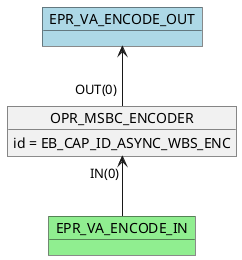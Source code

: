 @startuml

        object OPR_MSBC_ENCODER
        OPR_MSBC_ENCODER : id = EB_CAP_ID_ASYNC_WBS_ENC
        object EPR_VA_ENCODE_IN #lightgreen
        OPR_MSBC_ENCODER "IN(0)" <-- EPR_VA_ENCODE_IN
        object EPR_VA_ENCODE_OUT #lightblue
        EPR_VA_ENCODE_OUT <-- "OUT(0)" OPR_MSBC_ENCODER
    @enduml
